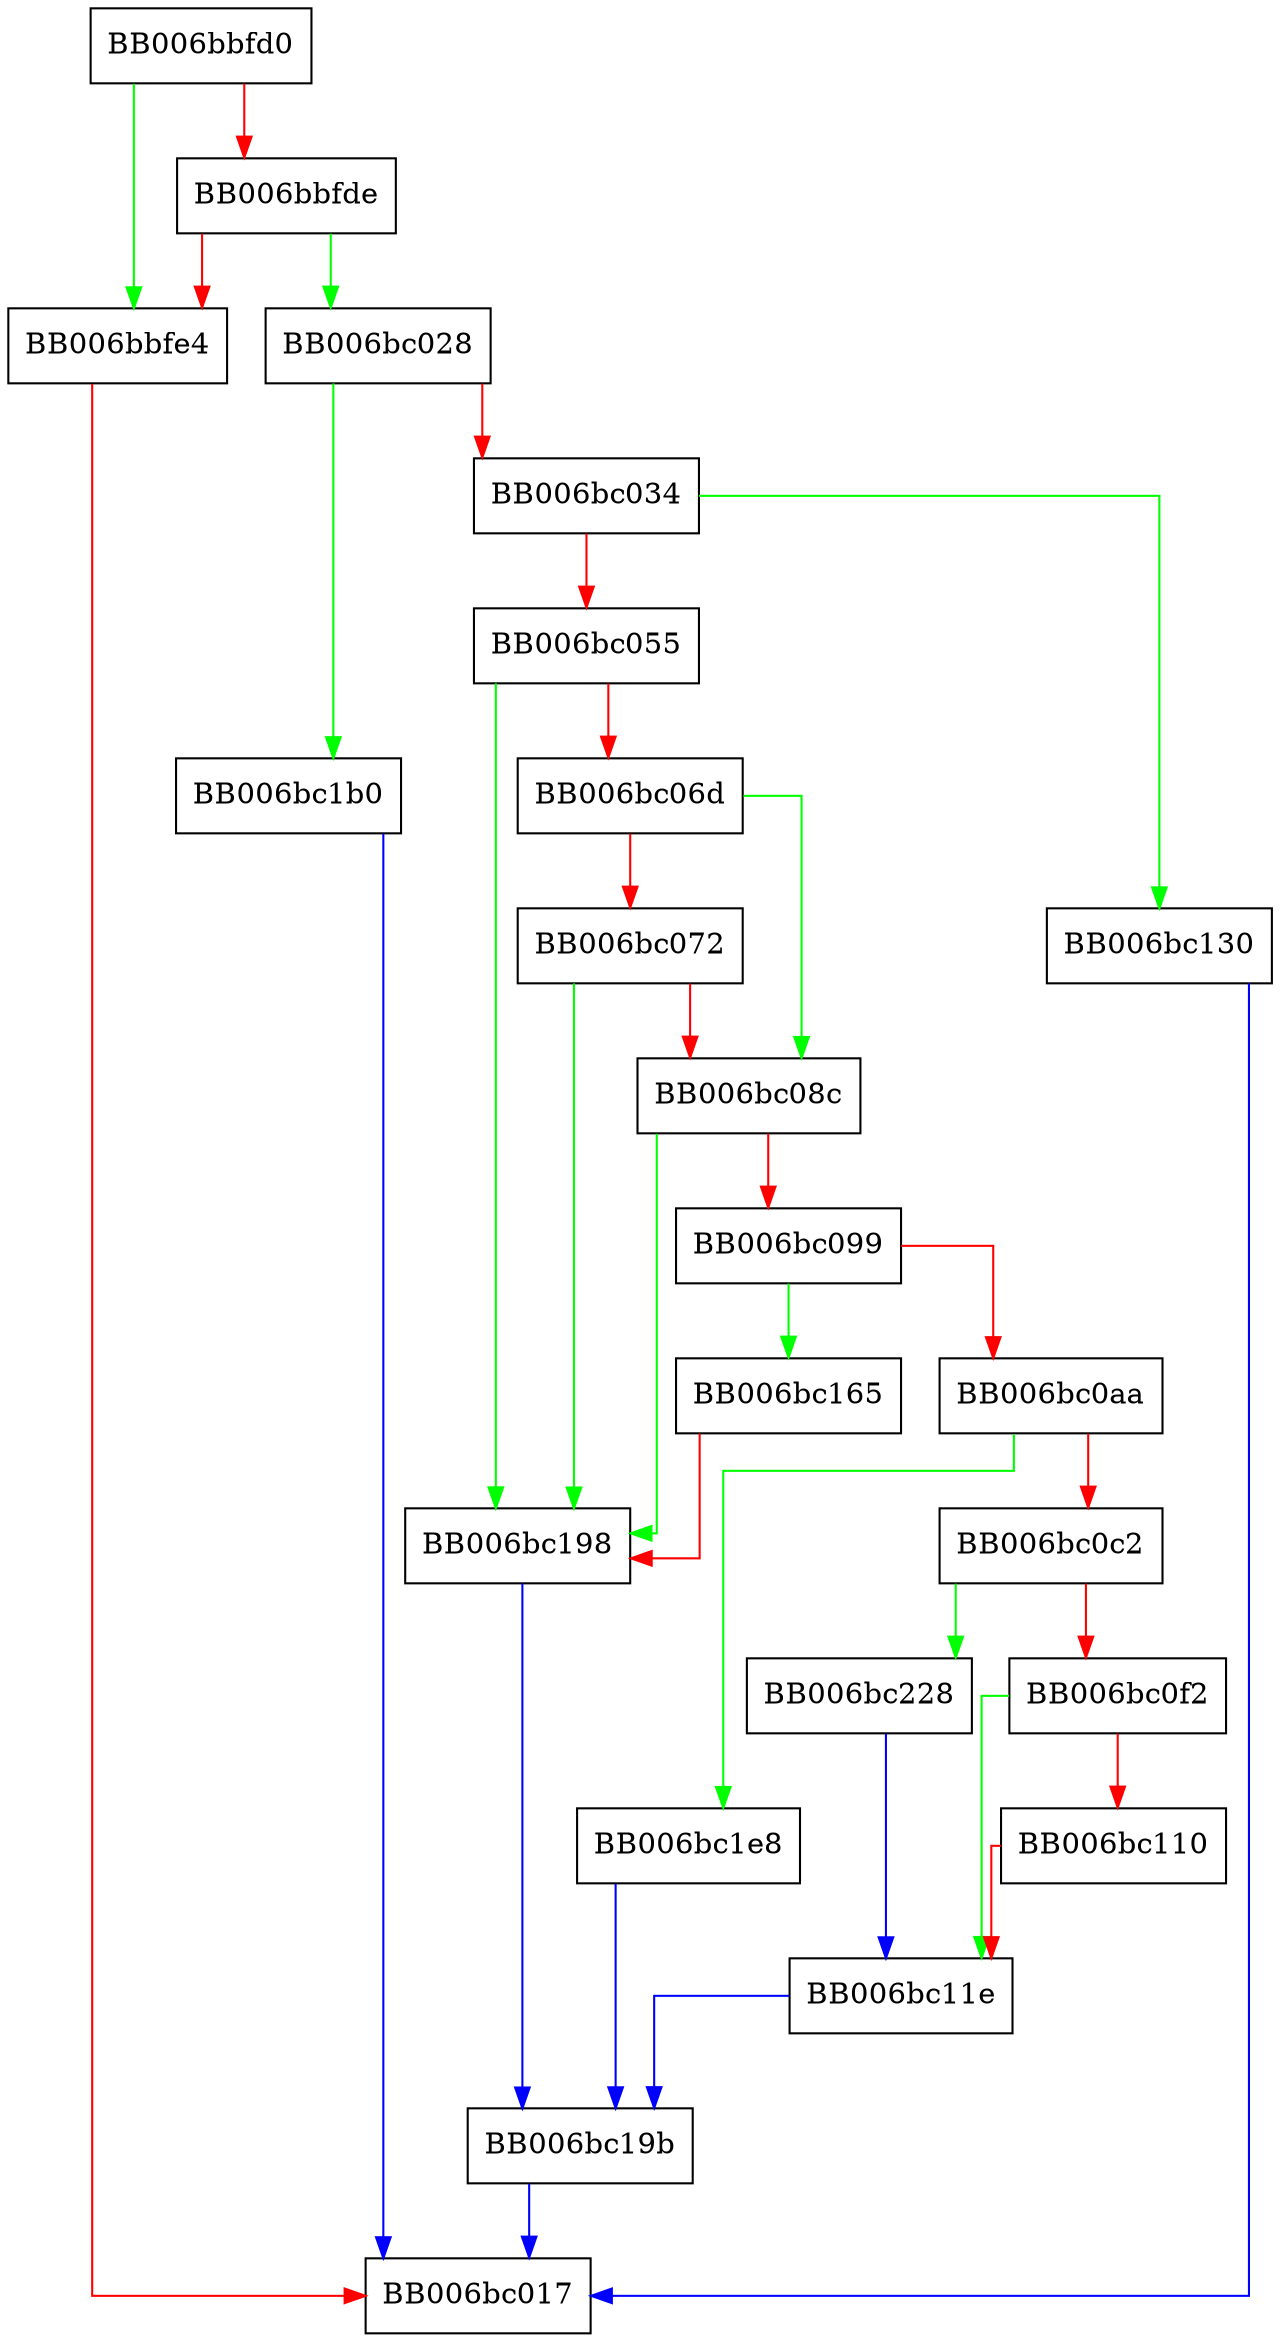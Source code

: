 digraph dhx_to_EncryptedPrivateKeyInfo_der_encode {
  node [shape="box"];
  graph [splines=ortho];
  BB006bbfd0 -> BB006bbfe4 [color="green"];
  BB006bbfd0 -> BB006bbfde [color="red"];
  BB006bbfde -> BB006bc028 [color="green"];
  BB006bbfde -> BB006bbfe4 [color="red"];
  BB006bbfe4 -> BB006bc017 [color="red"];
  BB006bc028 -> BB006bc1b0 [color="green"];
  BB006bc028 -> BB006bc034 [color="red"];
  BB006bc034 -> BB006bc130 [color="green"];
  BB006bc034 -> BB006bc055 [color="red"];
  BB006bc055 -> BB006bc198 [color="green"];
  BB006bc055 -> BB006bc06d [color="red"];
  BB006bc06d -> BB006bc08c [color="green"];
  BB006bc06d -> BB006bc072 [color="red"];
  BB006bc072 -> BB006bc198 [color="green"];
  BB006bc072 -> BB006bc08c [color="red"];
  BB006bc08c -> BB006bc198 [color="green"];
  BB006bc08c -> BB006bc099 [color="red"];
  BB006bc099 -> BB006bc165 [color="green"];
  BB006bc099 -> BB006bc0aa [color="red"];
  BB006bc0aa -> BB006bc1e8 [color="green"];
  BB006bc0aa -> BB006bc0c2 [color="red"];
  BB006bc0c2 -> BB006bc228 [color="green"];
  BB006bc0c2 -> BB006bc0f2 [color="red"];
  BB006bc0f2 -> BB006bc11e [color="green"];
  BB006bc0f2 -> BB006bc110 [color="red"];
  BB006bc110 -> BB006bc11e [color="red"];
  BB006bc11e -> BB006bc19b [color="blue"];
  BB006bc130 -> BB006bc017 [color="blue"];
  BB006bc165 -> BB006bc198 [color="red"];
  BB006bc198 -> BB006bc19b [color="blue"];
  BB006bc19b -> BB006bc017 [color="blue"];
  BB006bc1b0 -> BB006bc017 [color="blue"];
  BB006bc1e8 -> BB006bc19b [color="blue"];
  BB006bc228 -> BB006bc11e [color="blue"];
}
